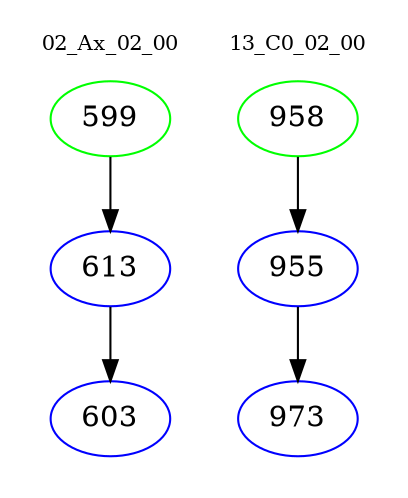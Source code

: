 digraph{
subgraph cluster_0 {
color = white
label = "02_Ax_02_00";
fontsize=10;
T0_599 [label="599", color="green"]
T0_599 -> T0_613 [color="black"]
T0_613 [label="613", color="blue"]
T0_613 -> T0_603 [color="black"]
T0_603 [label="603", color="blue"]
}
subgraph cluster_1 {
color = white
label = "13_C0_02_00";
fontsize=10;
T1_958 [label="958", color="green"]
T1_958 -> T1_955 [color="black"]
T1_955 [label="955", color="blue"]
T1_955 -> T1_973 [color="black"]
T1_973 [label="973", color="blue"]
}
}
